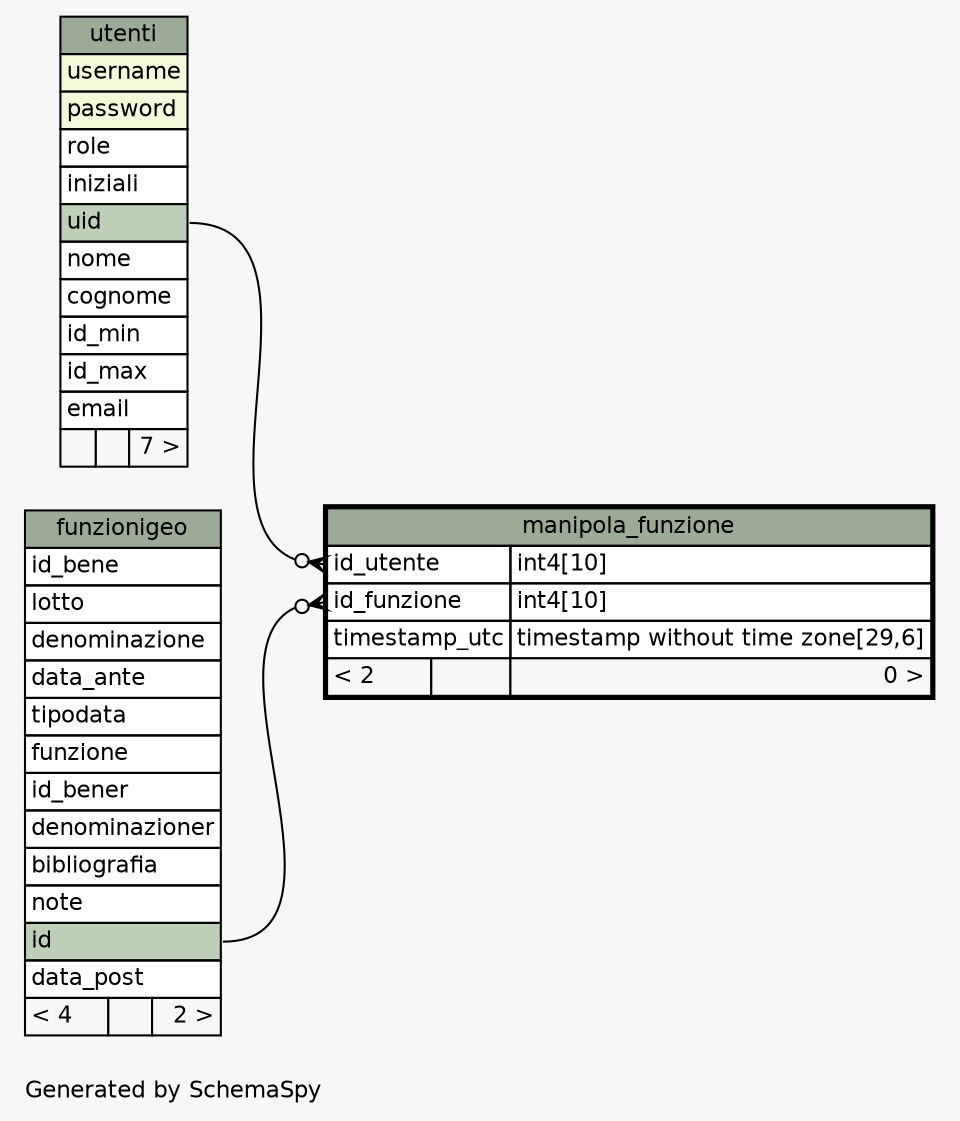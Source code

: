 // dot 2.38.0 on Windows 10 10.0
// SchemaSpy rev 590
digraph "oneDegreeRelationshipsDiagram" {
  graph [
    rankdir="RL"
    bgcolor="#f7f7f7"
    label="\nGenerated by SchemaSpy"
    labeljust="l"
    nodesep="0.18"
    ranksep="0.46"
    fontname="Helvetica"
    fontsize="11"
  ];
  node [
    fontname="Helvetica"
    fontsize="11"
    shape="plaintext"
  ];
  edge [
    arrowsize="0.8"
  ];
  "manipola_funzione":"id_funzione":w -> "funzionigeo":"id":e [arrowhead=none dir=back arrowtail=crowodot];
  "manipola_funzione":"id_utente":w -> "utenti":"uid":e [arrowhead=none dir=back arrowtail=crowodot];
  "funzionigeo" [
    label=<
    <TABLE BORDER="0" CELLBORDER="1" CELLSPACING="0" BGCOLOR="#ffffff">
      <TR><TD COLSPAN="3" BGCOLOR="#9bab96" ALIGN="CENTER">funzionigeo</TD></TR>
      <TR><TD PORT="id_bene" COLSPAN="3" ALIGN="LEFT">id_bene</TD></TR>
      <TR><TD PORT="lotto" COLSPAN="3" ALIGN="LEFT">lotto</TD></TR>
      <TR><TD PORT="denominazione" COLSPAN="3" ALIGN="LEFT">denominazione</TD></TR>
      <TR><TD PORT="data_ante" COLSPAN="3" ALIGN="LEFT">data_ante</TD></TR>
      <TR><TD PORT="tipodata" COLSPAN="3" ALIGN="LEFT">tipodata</TD></TR>
      <TR><TD PORT="funzione" COLSPAN="3" ALIGN="LEFT">funzione</TD></TR>
      <TR><TD PORT="id_bener" COLSPAN="3" ALIGN="LEFT">id_bener</TD></TR>
      <TR><TD PORT="denominazioner" COLSPAN="3" ALIGN="LEFT">denominazioner</TD></TR>
      <TR><TD PORT="bibliografia" COLSPAN="3" ALIGN="LEFT">bibliografia</TD></TR>
      <TR><TD PORT="note" COLSPAN="3" ALIGN="LEFT">note</TD></TR>
      <TR><TD PORT="id" COLSPAN="3" BGCOLOR="#bed1b8" ALIGN="LEFT">id</TD></TR>
      <TR><TD PORT="data_post" COLSPAN="3" ALIGN="LEFT">data_post</TD></TR>
      <TR><TD ALIGN="LEFT" BGCOLOR="#f7f7f7">&lt; 4</TD><TD ALIGN="RIGHT" BGCOLOR="#f7f7f7">  </TD><TD ALIGN="RIGHT" BGCOLOR="#f7f7f7">2 &gt;</TD></TR>
    </TABLE>>
    URL="funzionigeo.html"
    tooltip="funzionigeo"
  ];
  "manipola_funzione" [
    label=<
    <TABLE BORDER="2" CELLBORDER="1" CELLSPACING="0" BGCOLOR="#ffffff">
      <TR><TD COLSPAN="3" BGCOLOR="#9bab96" ALIGN="CENTER">manipola_funzione</TD></TR>
      <TR><TD PORT="id_utente" COLSPAN="2" ALIGN="LEFT">id_utente</TD><TD PORT="id_utente.type" ALIGN="LEFT">int4[10]</TD></TR>
      <TR><TD PORT="id_funzione" COLSPAN="2" ALIGN="LEFT">id_funzione</TD><TD PORT="id_funzione.type" ALIGN="LEFT">int4[10]</TD></TR>
      <TR><TD PORT="timestamp_utc" COLSPAN="2" ALIGN="LEFT">timestamp_utc</TD><TD PORT="timestamp_utc.type" ALIGN="LEFT">timestamp without time zone[29,6]</TD></TR>
      <TR><TD ALIGN="LEFT" BGCOLOR="#f7f7f7">&lt; 2</TD><TD ALIGN="RIGHT" BGCOLOR="#f7f7f7">  </TD><TD ALIGN="RIGHT" BGCOLOR="#f7f7f7">0 &gt;</TD></TR>
    </TABLE>>
    URL="manipola_funzione.html"
    tooltip="manipola_funzione"
  ];
  "utenti" [
    label=<
    <TABLE BORDER="0" CELLBORDER="1" CELLSPACING="0" BGCOLOR="#ffffff">
      <TR><TD COLSPAN="3" BGCOLOR="#9bab96" ALIGN="CENTER">utenti</TD></TR>
      <TR><TD PORT="username" COLSPAN="3" BGCOLOR="#f4f7da" ALIGN="LEFT">username</TD></TR>
      <TR><TD PORT="password" COLSPAN="3" BGCOLOR="#f4f7da" ALIGN="LEFT">password</TD></TR>
      <TR><TD PORT="role" COLSPAN="3" ALIGN="LEFT">role</TD></TR>
      <TR><TD PORT="iniziali" COLSPAN="3" ALIGN="LEFT">iniziali</TD></TR>
      <TR><TD PORT="uid" COLSPAN="3" BGCOLOR="#bed1b8" ALIGN="LEFT">uid</TD></TR>
      <TR><TD PORT="nome" COLSPAN="3" ALIGN="LEFT">nome</TD></TR>
      <TR><TD PORT="cognome" COLSPAN="3" ALIGN="LEFT">cognome</TD></TR>
      <TR><TD PORT="id_min" COLSPAN="3" ALIGN="LEFT">id_min</TD></TR>
      <TR><TD PORT="id_max" COLSPAN="3" ALIGN="LEFT">id_max</TD></TR>
      <TR><TD PORT="email" COLSPAN="3" ALIGN="LEFT">email</TD></TR>
      <TR><TD ALIGN="LEFT" BGCOLOR="#f7f7f7">  </TD><TD ALIGN="RIGHT" BGCOLOR="#f7f7f7">  </TD><TD ALIGN="RIGHT" BGCOLOR="#f7f7f7">7 &gt;</TD></TR>
    </TABLE>>
    URL="utenti.html"
    tooltip="utenti"
  ];
}
